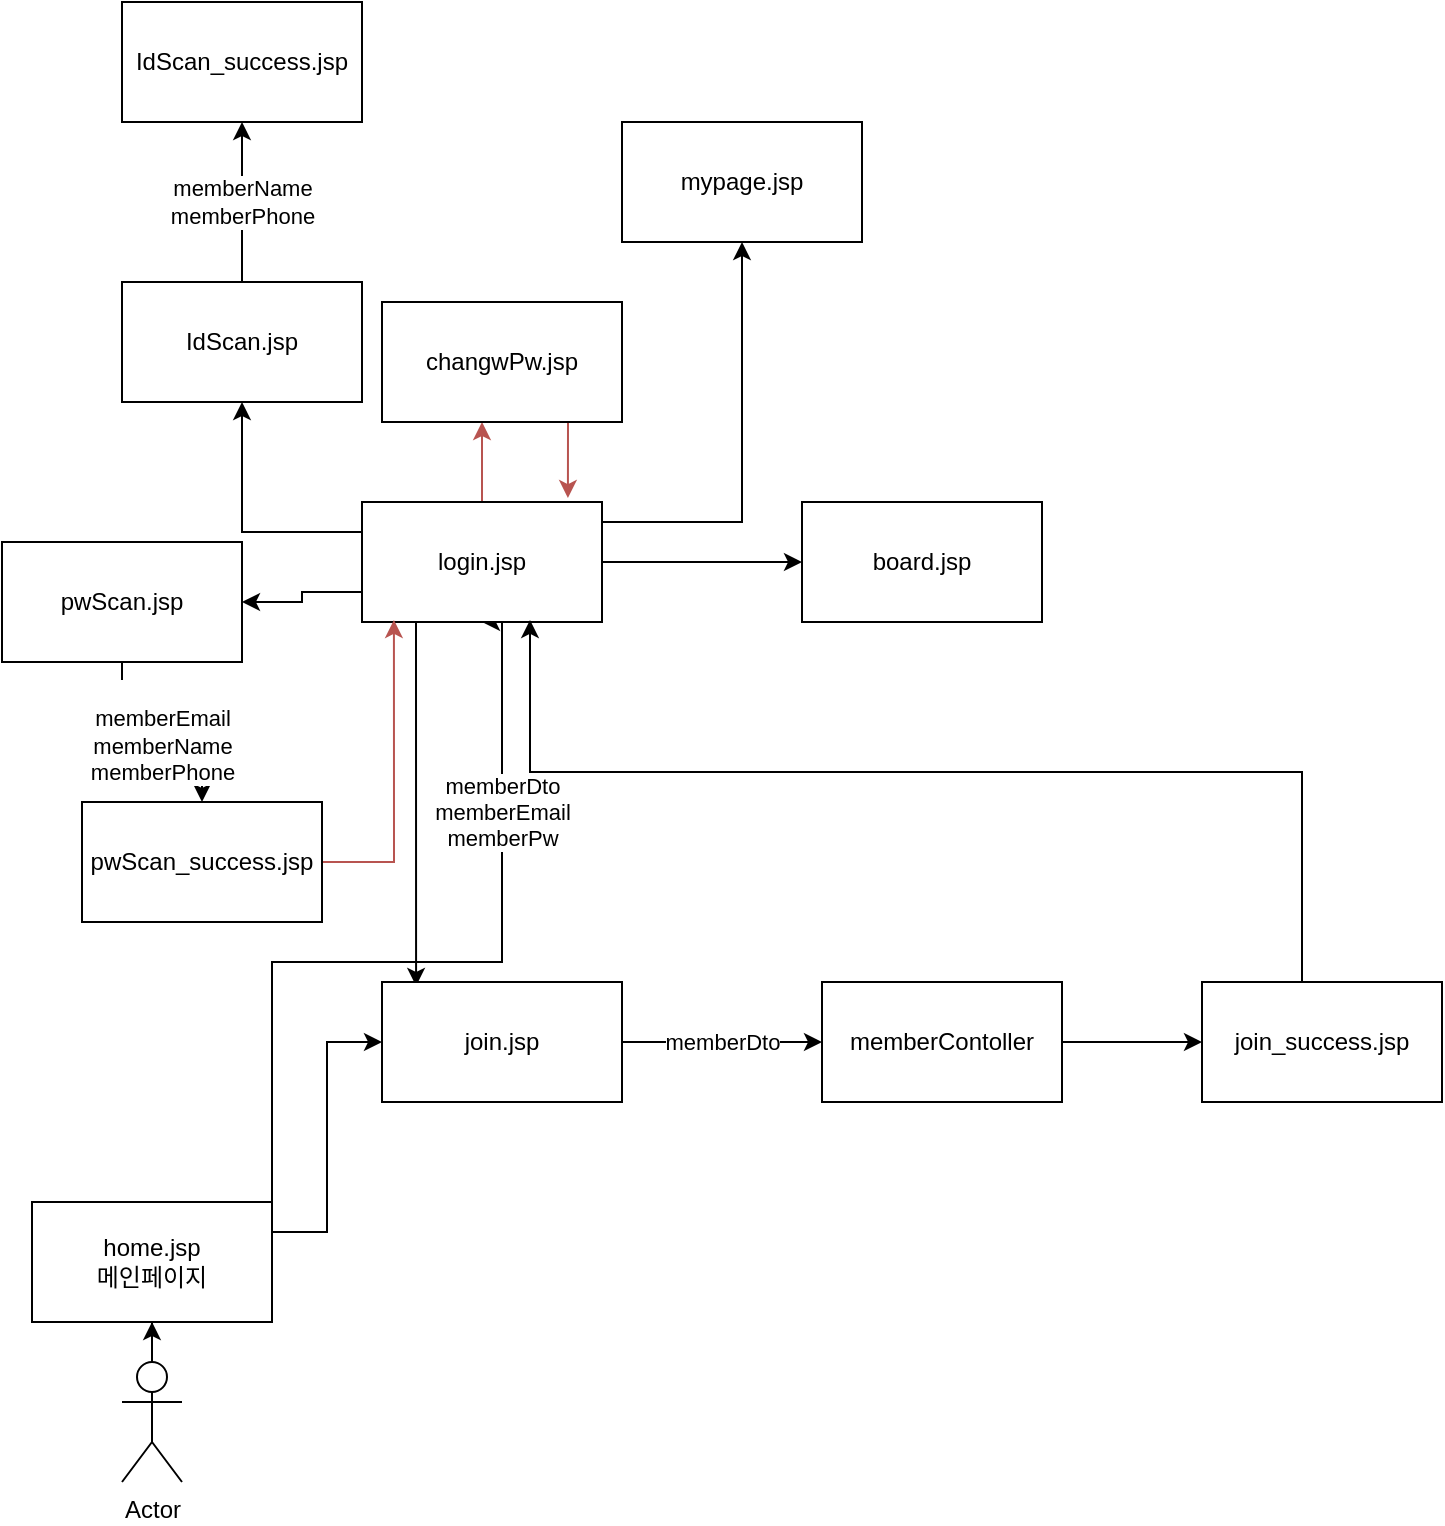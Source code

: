 <mxfile version="16.0.3" type="github">
  <diagram id="zwYQQWKk_VYO0Ho39kHj" name="Page-1">
    <mxGraphModel dx="1420" dy="2116" grid="1" gridSize="10" guides="1" tooltips="1" connect="1" arrows="1" fold="1" page="1" pageScale="1" pageWidth="827" pageHeight="1169" math="0" shadow="0">
      <root>
        <mxCell id="0" />
        <mxCell id="1" parent="0" />
        <mxCell id="tx83hZ6bvp9vzBTZKQZn-2" style="edgeStyle=orthogonalEdgeStyle;rounded=0;orthogonalLoop=1;jettySize=auto;html=1;exitX=0.5;exitY=0.5;exitDx=0;exitDy=0;exitPerimeter=0;entryX=0.5;entryY=1;entryDx=0;entryDy=0;" parent="1" source="FKPqmmTGhu64OBBMQ43M-1" target="tx83hZ6bvp9vzBTZKQZn-1" edge="1">
          <mxGeometry relative="1" as="geometry" />
        </mxCell>
        <mxCell id="FKPqmmTGhu64OBBMQ43M-1" value="Actor" style="shape=umlActor;verticalLabelPosition=bottom;verticalAlign=top;html=1;outlineConnect=0;" parent="1" vertex="1">
          <mxGeometry x="400" y="430" width="30" height="60" as="geometry" />
        </mxCell>
        <mxCell id="tx83hZ6bvp9vzBTZKQZn-4" value="memberDto&lt;br&gt;memberEmail&lt;br&gt;memberPw" style="edgeStyle=orthogonalEdgeStyle;rounded=0;orthogonalLoop=1;jettySize=auto;html=1;exitX=1;exitY=0.25;exitDx=0;exitDy=0;entryX=0.5;entryY=1;entryDx=0;entryDy=0;" parent="1" source="tx83hZ6bvp9vzBTZKQZn-1" target="tx83hZ6bvp9vzBTZKQZn-3" edge="1">
          <mxGeometry x="0.512" relative="1" as="geometry">
            <Array as="points">
              <mxPoint x="475" y="230" />
              <mxPoint x="590" y="230" />
              <mxPoint x="590" y="60" />
            </Array>
            <mxPoint as="offset" />
          </mxGeometry>
        </mxCell>
        <mxCell id="tx83hZ6bvp9vzBTZKQZn-6" style="edgeStyle=orthogonalEdgeStyle;rounded=0;orthogonalLoop=1;jettySize=auto;html=1;exitX=1;exitY=0.25;exitDx=0;exitDy=0;entryX=0;entryY=0.5;entryDx=0;entryDy=0;" parent="1" source="tx83hZ6bvp9vzBTZKQZn-1" target="tx83hZ6bvp9vzBTZKQZn-5" edge="1">
          <mxGeometry relative="1" as="geometry" />
        </mxCell>
        <mxCell id="tx83hZ6bvp9vzBTZKQZn-1" value="home.jsp&lt;br&gt;메인페이지" style="rounded=0;whiteSpace=wrap;html=1;" parent="1" vertex="1">
          <mxGeometry x="355" y="350" width="120" height="60" as="geometry" />
        </mxCell>
        <mxCell id="tx83hZ6bvp9vzBTZKQZn-13" value="" style="edgeStyle=orthogonalEdgeStyle;rounded=0;orthogonalLoop=1;jettySize=auto;html=1;" parent="1" source="tx83hZ6bvp9vzBTZKQZn-3" target="tx83hZ6bvp9vzBTZKQZn-12" edge="1">
          <mxGeometry relative="1" as="geometry">
            <Array as="points">
              <mxPoint x="710" y="10" />
            </Array>
          </mxGeometry>
        </mxCell>
        <mxCell id="tx83hZ6bvp9vzBTZKQZn-15" value="" style="edgeStyle=orthogonalEdgeStyle;rounded=0;orthogonalLoop=1;jettySize=auto;html=1;" parent="1" source="tx83hZ6bvp9vzBTZKQZn-3" target="tx83hZ6bvp9vzBTZKQZn-14" edge="1">
          <mxGeometry relative="1" as="geometry" />
        </mxCell>
        <mxCell id="xRqiyYIr6SBGhWcbM-8z-1" style="edgeStyle=orthogonalEdgeStyle;rounded=0;orthogonalLoop=1;jettySize=auto;html=1;exitX=0.25;exitY=1;exitDx=0;exitDy=0;entryX=0.142;entryY=0.033;entryDx=0;entryDy=0;entryPerimeter=0;" edge="1" parent="1" source="tx83hZ6bvp9vzBTZKQZn-3" target="tx83hZ6bvp9vzBTZKQZn-5">
          <mxGeometry relative="1" as="geometry">
            <mxPoint x="550" y="200" as="targetPoint" />
            <Array as="points">
              <mxPoint x="547" y="60" />
            </Array>
          </mxGeometry>
        </mxCell>
        <mxCell id="xRqiyYIr6SBGhWcbM-8z-2" style="edgeStyle=orthogonalEdgeStyle;rounded=0;orthogonalLoop=1;jettySize=auto;html=1;exitX=0;exitY=0.25;exitDx=0;exitDy=0;" edge="1" parent="1" source="tx83hZ6bvp9vzBTZKQZn-3" target="xRqiyYIr6SBGhWcbM-8z-3">
          <mxGeometry relative="1" as="geometry">
            <mxPoint x="460" y="15" as="targetPoint" />
          </mxGeometry>
        </mxCell>
        <mxCell id="xRqiyYIr6SBGhWcbM-8z-4" style="edgeStyle=orthogonalEdgeStyle;rounded=0;orthogonalLoop=1;jettySize=auto;html=1;exitX=0;exitY=0.75;exitDx=0;exitDy=0;" edge="1" parent="1" source="tx83hZ6bvp9vzBTZKQZn-3" target="xRqiyYIr6SBGhWcbM-8z-5">
          <mxGeometry relative="1" as="geometry">
            <mxPoint x="450" y="90" as="targetPoint" />
          </mxGeometry>
        </mxCell>
        <mxCell id="xRqiyYIr6SBGhWcbM-8z-12" style="edgeStyle=orthogonalEdgeStyle;rounded=0;orthogonalLoop=1;jettySize=auto;html=1;exitX=0.5;exitY=0;exitDx=0;exitDy=0;fillColor=#f8cecc;strokeColor=#b85450;" edge="1" parent="1" source="tx83hZ6bvp9vzBTZKQZn-3">
          <mxGeometry relative="1" as="geometry">
            <mxPoint x="580" y="-40" as="targetPoint" />
          </mxGeometry>
        </mxCell>
        <mxCell id="tx83hZ6bvp9vzBTZKQZn-3" value="login.jsp" style="rounded=0;whiteSpace=wrap;html=1;" parent="1" vertex="1">
          <mxGeometry x="520" width="120" height="60" as="geometry" />
        </mxCell>
        <mxCell id="tx83hZ6bvp9vzBTZKQZn-8" value="memberDto" style="edgeStyle=orthogonalEdgeStyle;rounded=0;orthogonalLoop=1;jettySize=auto;html=1;" parent="1" source="tx83hZ6bvp9vzBTZKQZn-5" target="tx83hZ6bvp9vzBTZKQZn-7" edge="1">
          <mxGeometry relative="1" as="geometry" />
        </mxCell>
        <mxCell id="tx83hZ6bvp9vzBTZKQZn-5" value="join.jsp" style="rounded=0;whiteSpace=wrap;html=1;" parent="1" vertex="1">
          <mxGeometry x="530" y="240" width="120" height="60" as="geometry" />
        </mxCell>
        <mxCell id="tx83hZ6bvp9vzBTZKQZn-10" value="" style="edgeStyle=orthogonalEdgeStyle;rounded=0;orthogonalLoop=1;jettySize=auto;html=1;" parent="1" source="tx83hZ6bvp9vzBTZKQZn-7" target="tx83hZ6bvp9vzBTZKQZn-9" edge="1">
          <mxGeometry relative="1" as="geometry" />
        </mxCell>
        <mxCell id="tx83hZ6bvp9vzBTZKQZn-7" value="memberContoller" style="whiteSpace=wrap;html=1;rounded=0;" parent="1" vertex="1">
          <mxGeometry x="750" y="240" width="120" height="60" as="geometry" />
        </mxCell>
        <mxCell id="tx83hZ6bvp9vzBTZKQZn-11" style="edgeStyle=orthogonalEdgeStyle;rounded=0;orthogonalLoop=1;jettySize=auto;html=1;exitX=0.5;exitY=0;exitDx=0;exitDy=0;entryX=0.7;entryY=0.983;entryDx=0;entryDy=0;entryPerimeter=0;" parent="1" source="tx83hZ6bvp9vzBTZKQZn-9" target="tx83hZ6bvp9vzBTZKQZn-3" edge="1">
          <mxGeometry relative="1" as="geometry">
            <mxPoint x="604" y="70" as="targetPoint" />
            <Array as="points">
              <mxPoint x="990" y="135" />
              <mxPoint x="604" y="135" />
            </Array>
          </mxGeometry>
        </mxCell>
        <mxCell id="tx83hZ6bvp9vzBTZKQZn-9" value="join_success.jsp" style="whiteSpace=wrap;html=1;rounded=0;" parent="1" vertex="1">
          <mxGeometry x="940" y="240" width="120" height="60" as="geometry" />
        </mxCell>
        <mxCell id="tx83hZ6bvp9vzBTZKQZn-12" value="mypage.jsp" style="whiteSpace=wrap;html=1;rounded=0;" parent="1" vertex="1">
          <mxGeometry x="650" y="-190" width="120" height="60" as="geometry" />
        </mxCell>
        <mxCell id="tx83hZ6bvp9vzBTZKQZn-14" value="board.jsp" style="whiteSpace=wrap;html=1;rounded=0;" parent="1" vertex="1">
          <mxGeometry x="740" width="120" height="60" as="geometry" />
        </mxCell>
        <mxCell id="xRqiyYIr6SBGhWcbM-8z-7" value="memberName&lt;br&gt;memberPhone" style="edgeStyle=orthogonalEdgeStyle;rounded=0;orthogonalLoop=1;jettySize=auto;html=1;" edge="1" parent="1" source="xRqiyYIr6SBGhWcbM-8z-3" target="xRqiyYIr6SBGhWcbM-8z-6">
          <mxGeometry relative="1" as="geometry" />
        </mxCell>
        <mxCell id="xRqiyYIr6SBGhWcbM-8z-3" value="IdScan.jsp" style="rounded=0;whiteSpace=wrap;html=1;" vertex="1" parent="1">
          <mxGeometry x="400" y="-110" width="120" height="60" as="geometry" />
        </mxCell>
        <mxCell id="xRqiyYIr6SBGhWcbM-8z-9" value="&lt;br&gt;memberEmail&lt;br&gt;&lt;span style=&quot;color: rgb(0 , 0 , 0) ; font-family: &amp;#34;helvetica&amp;#34; ; font-size: 11px ; font-style: normal ; font-weight: 400 ; letter-spacing: normal ; text-align: center ; text-indent: 0px ; text-transform: none ; word-spacing: 0px ; background-color: rgb(255 , 255 , 255) ; display: inline ; float: none&quot;&gt;memberName&lt;/span&gt;&lt;br style=&quot;color: rgb(0 , 0 , 0) ; font-family: &amp;#34;helvetica&amp;#34; ; font-size: 11px ; font-style: normal ; font-weight: 400 ; letter-spacing: normal ; text-align: center ; text-indent: 0px ; text-transform: none ; word-spacing: 0px&quot;&gt;&lt;span style=&quot;color: rgb(0 , 0 , 0) ; font-family: &amp;#34;helvetica&amp;#34; ; font-size: 11px ; font-style: normal ; font-weight: 400 ; letter-spacing: normal ; text-align: center ; text-indent: 0px ; text-transform: none ; word-spacing: 0px ; background-color: rgb(255 , 255 , 255) ; display: inline ; float: none&quot;&gt;memberPhone&lt;/span&gt;&lt;br&gt;" style="edgeStyle=orthogonalEdgeStyle;rounded=0;orthogonalLoop=1;jettySize=auto;html=1;" edge="1" parent="1" source="xRqiyYIr6SBGhWcbM-8z-5" target="xRqiyYIr6SBGhWcbM-8z-8">
          <mxGeometry relative="1" as="geometry" />
        </mxCell>
        <mxCell id="xRqiyYIr6SBGhWcbM-8z-5" value="pwScan.jsp&lt;br&gt;" style="rounded=0;whiteSpace=wrap;html=1;" vertex="1" parent="1">
          <mxGeometry x="340" y="20" width="120" height="60" as="geometry" />
        </mxCell>
        <mxCell id="xRqiyYIr6SBGhWcbM-8z-6" value="IdScan_success.jsp" style="rounded=0;whiteSpace=wrap;html=1;" vertex="1" parent="1">
          <mxGeometry x="400" y="-250" width="120" height="60" as="geometry" />
        </mxCell>
        <mxCell id="xRqiyYIr6SBGhWcbM-8z-11" style="edgeStyle=orthogonalEdgeStyle;rounded=0;orthogonalLoop=1;jettySize=auto;html=1;exitX=1;exitY=0.5;exitDx=0;exitDy=0;entryX=0.133;entryY=0.983;entryDx=0;entryDy=0;entryPerimeter=0;fillColor=#f8cecc;strokeColor=#b85450;" edge="1" parent="1" source="xRqiyYIr6SBGhWcbM-8z-8" target="tx83hZ6bvp9vzBTZKQZn-3">
          <mxGeometry relative="1" as="geometry" />
        </mxCell>
        <mxCell id="xRqiyYIr6SBGhWcbM-8z-8" value="pwScan_success.jsp" style="rounded=0;whiteSpace=wrap;html=1;" vertex="1" parent="1">
          <mxGeometry x="380" y="150" width="120" height="60" as="geometry" />
        </mxCell>
        <mxCell id="xRqiyYIr6SBGhWcbM-8z-14" style="edgeStyle=orthogonalEdgeStyle;rounded=0;orthogonalLoop=1;jettySize=auto;html=1;exitX=0.75;exitY=1;exitDx=0;exitDy=0;entryX=0.858;entryY=-0.033;entryDx=0;entryDy=0;entryPerimeter=0;fillColor=#f8cecc;strokeColor=#b85450;" edge="1" parent="1" source="xRqiyYIr6SBGhWcbM-8z-13" target="tx83hZ6bvp9vzBTZKQZn-3">
          <mxGeometry relative="1" as="geometry" />
        </mxCell>
        <mxCell id="xRqiyYIr6SBGhWcbM-8z-13" value="changwPw.jsp" style="rounded=0;whiteSpace=wrap;html=1;" vertex="1" parent="1">
          <mxGeometry x="530" y="-100" width="120" height="60" as="geometry" />
        </mxCell>
      </root>
    </mxGraphModel>
  </diagram>
</mxfile>
